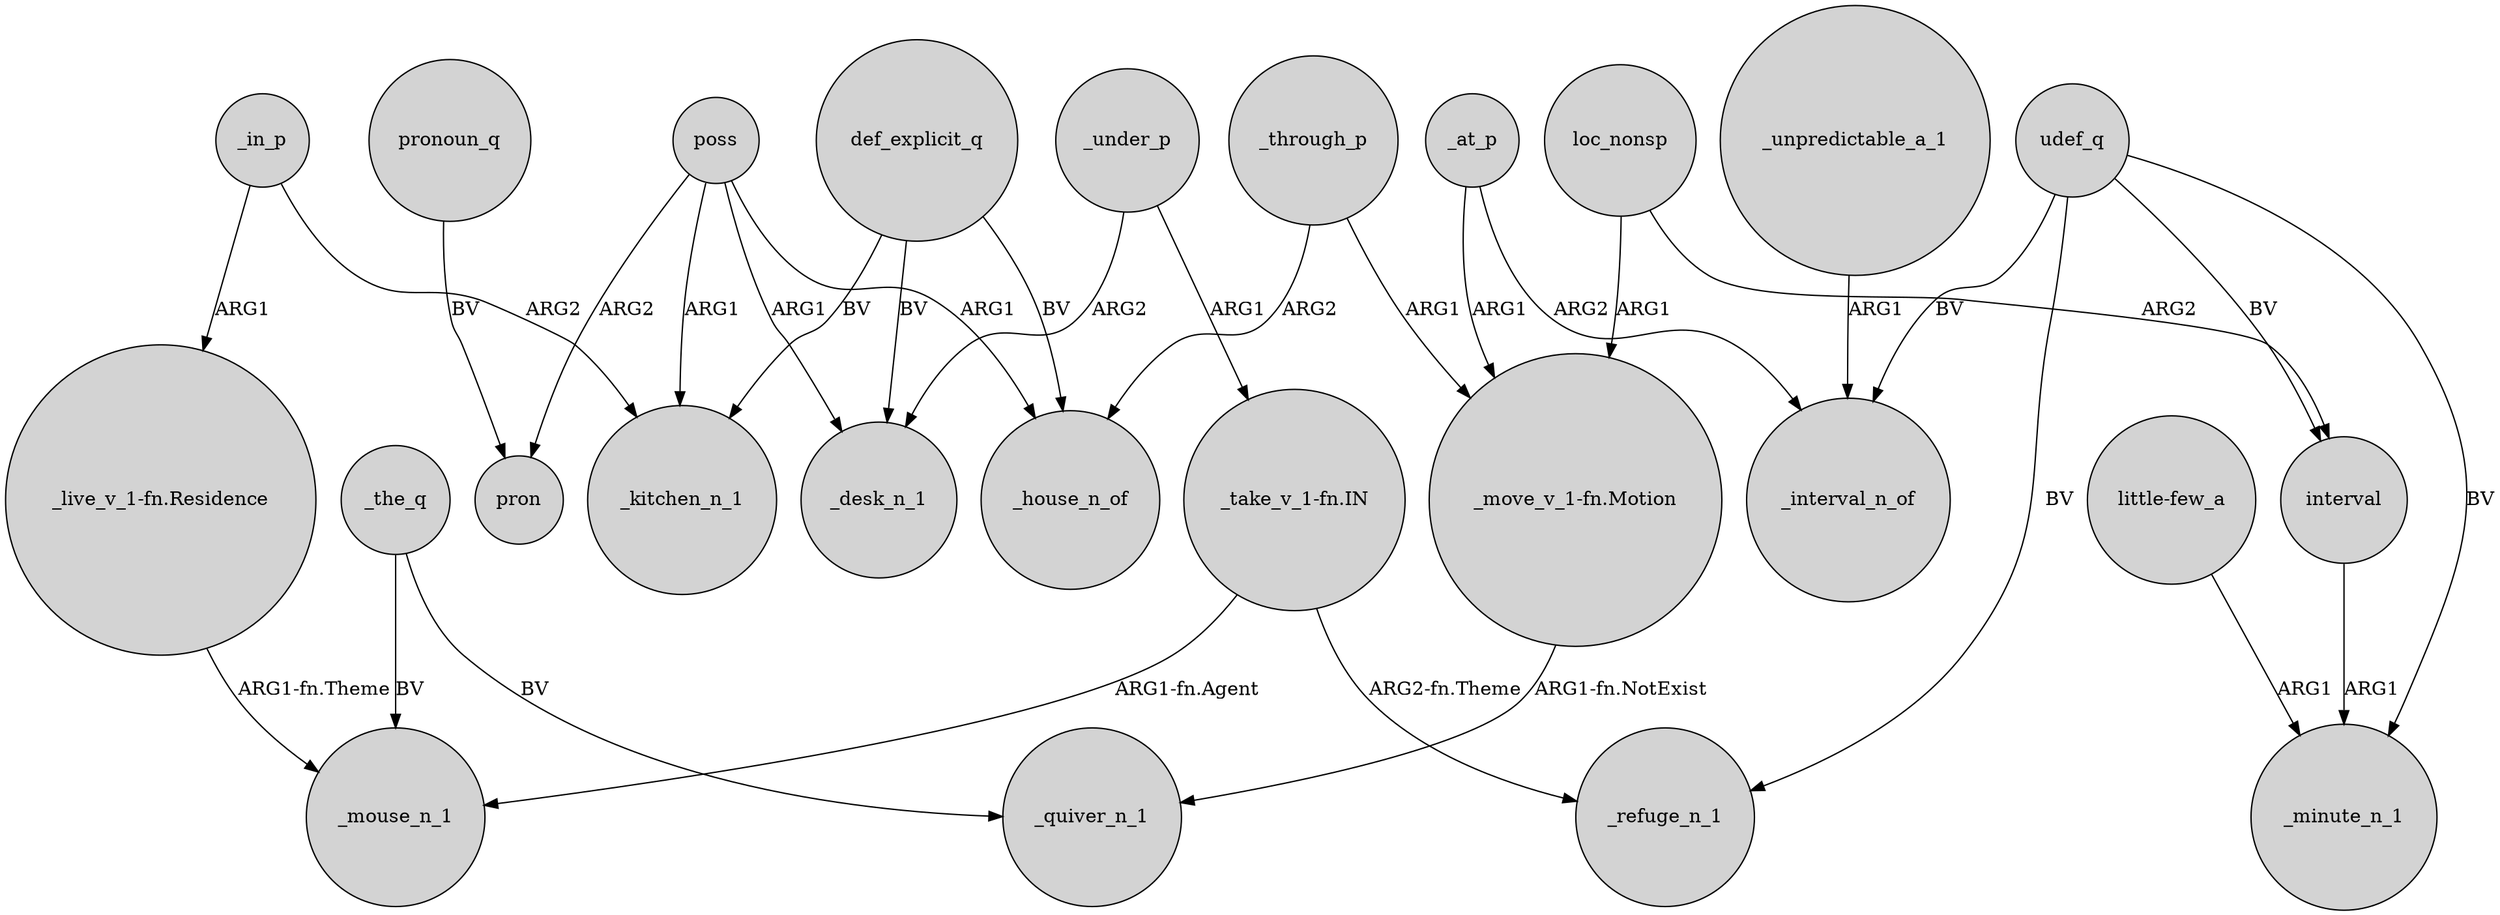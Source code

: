digraph {
	node [shape=circle style=filled]
	"little-few_a" -> _minute_n_1 [label=ARG1]
	loc_nonsp -> interval [label=ARG2]
	_the_q -> _mouse_n_1 [label=BV]
	_in_p -> "_live_v_1-fn.Residence" [label=ARG1]
	poss -> pron [label=ARG2]
	_at_p -> _interval_n_of [label=ARG2]
	_under_p -> "_take_v_1-fn.IN" [label=ARG1]
	udef_q -> _interval_n_of [label=BV]
	_at_p -> "_move_v_1-fn.Motion" [label=ARG1]
	"_live_v_1-fn.Residence" -> _mouse_n_1 [label="ARG1-fn.Theme"]
	poss -> _kitchen_n_1 [label=ARG1]
	poss -> _house_n_of [label=ARG1]
	def_explicit_q -> _kitchen_n_1 [label=BV]
	_through_p -> "_move_v_1-fn.Motion" [label=ARG1]
	_the_q -> _quiver_n_1 [label=BV]
	pronoun_q -> pron [label=BV]
	interval -> _minute_n_1 [label=ARG1]
	poss -> _desk_n_1 [label=ARG1]
	_unpredictable_a_1 -> _interval_n_of [label=ARG1]
	_through_p -> _house_n_of [label=ARG2]
	"_move_v_1-fn.Motion" -> _quiver_n_1 [label="ARG1-fn.NotExist"]
	def_explicit_q -> _desk_n_1 [label=BV]
	udef_q -> _refuge_n_1 [label=BV]
	_under_p -> _desk_n_1 [label=ARG2]
	_in_p -> _kitchen_n_1 [label=ARG2]
	"_take_v_1-fn.IN" -> _refuge_n_1 [label="ARG2-fn.Theme"]
	"_take_v_1-fn.IN" -> _mouse_n_1 [label="ARG1-fn.Agent"]
	loc_nonsp -> "_move_v_1-fn.Motion" [label=ARG1]
	udef_q -> interval [label=BV]
	def_explicit_q -> _house_n_of [label=BV]
	udef_q -> _minute_n_1 [label=BV]
}
